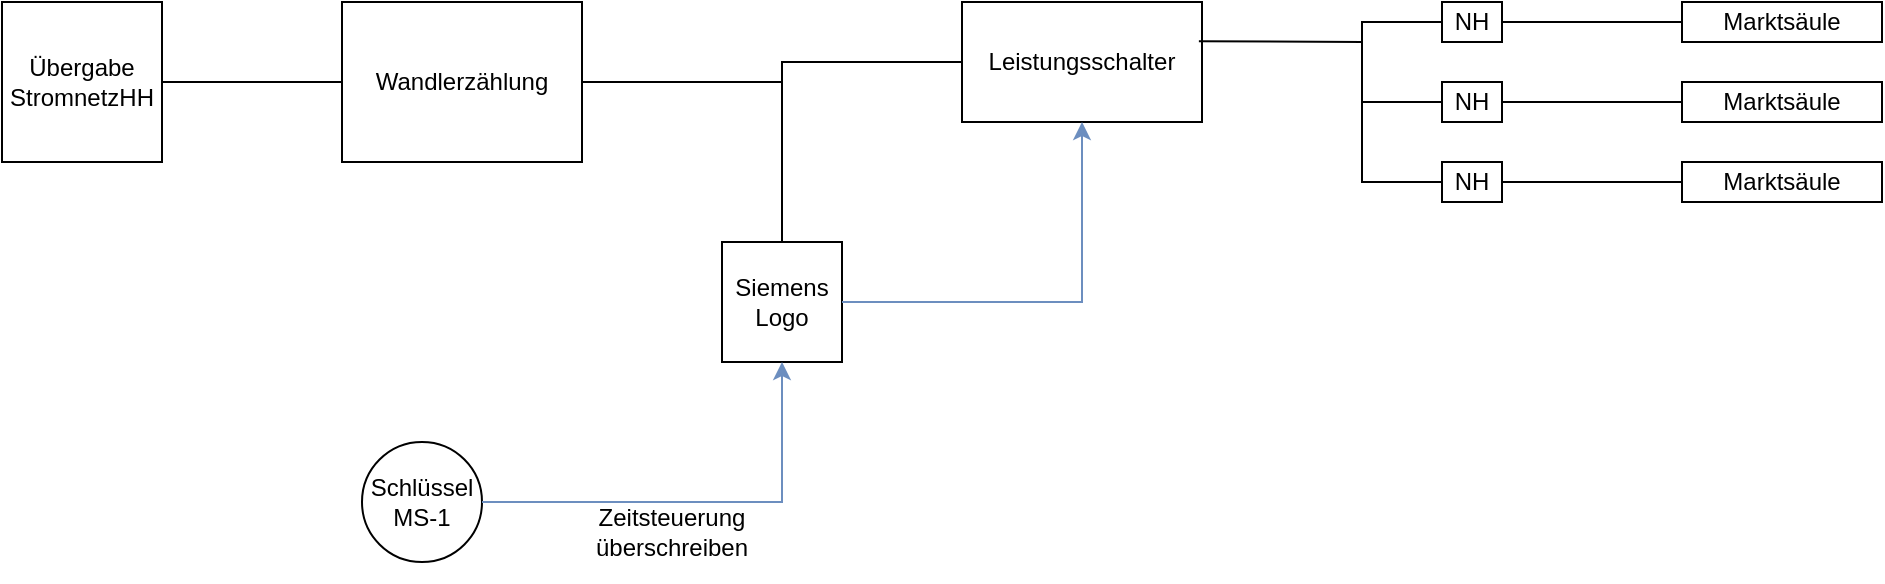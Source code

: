 <mxfile version="21.6.5" type="github">
  <diagram name="Page-1" id="7e0a89b8-554c-2b80-1dc8-d5c74ca68de4">
    <mxGraphModel dx="1012" dy="561" grid="1" gridSize="10" guides="1" tooltips="1" connect="1" arrows="1" fold="1" page="1" pageScale="1" pageWidth="1100" pageHeight="850" background="none" math="0" shadow="0">
      <root>
        <mxCell id="0" />
        <mxCell id="1" parent="0" />
        <mxCell id="H4aXOUXndxHRp2GkOmo0-1" value="Übergabe StromnetzHH" style="whiteSpace=wrap;html=1;aspect=fixed;" vertex="1" parent="1">
          <mxGeometry x="40" y="80" width="80" height="80" as="geometry" />
        </mxCell>
        <mxCell id="H4aXOUXndxHRp2GkOmo0-2" value="Wandlerzählung" style="rounded=0;whiteSpace=wrap;html=1;" vertex="1" parent="1">
          <mxGeometry x="210" y="80" width="120" height="80" as="geometry" />
        </mxCell>
        <mxCell id="H4aXOUXndxHRp2GkOmo0-3" value="" style="endArrow=none;html=1;rounded=0;exitX=1;exitY=0.5;exitDx=0;exitDy=0;entryX=0;entryY=0.5;entryDx=0;entryDy=0;" edge="1" parent="1" source="H4aXOUXndxHRp2GkOmo0-1" target="H4aXOUXndxHRp2GkOmo0-2">
          <mxGeometry width="50" height="50" relative="1" as="geometry">
            <mxPoint x="350" y="240" as="sourcePoint" />
            <mxPoint x="400" y="190" as="targetPoint" />
          </mxGeometry>
        </mxCell>
        <mxCell id="H4aXOUXndxHRp2GkOmo0-4" value="Leistungsschalter" style="rounded=0;whiteSpace=wrap;html=1;" vertex="1" parent="1">
          <mxGeometry x="520" y="80" width="120" height="60" as="geometry" />
        </mxCell>
        <mxCell id="H4aXOUXndxHRp2GkOmo0-5" value="NH" style="rounded=0;whiteSpace=wrap;html=1;" vertex="1" parent="1">
          <mxGeometry x="760" y="80" width="30" height="20" as="geometry" />
        </mxCell>
        <mxCell id="H4aXOUXndxHRp2GkOmo0-9" value="Marktsäule" style="rounded=0;whiteSpace=wrap;html=1;" vertex="1" parent="1">
          <mxGeometry x="880" y="80" width="100" height="20" as="geometry" />
        </mxCell>
        <mxCell id="H4aXOUXndxHRp2GkOmo0-10" value="" style="endArrow=none;html=1;rounded=0;exitX=0.987;exitY=0.327;exitDx=0;exitDy=0;exitPerimeter=0;entryX=0;entryY=0.5;entryDx=0;entryDy=0;" edge="1" parent="1" source="H4aXOUXndxHRp2GkOmo0-4" target="H4aXOUXndxHRp2GkOmo0-5">
          <mxGeometry width="50" height="50" relative="1" as="geometry">
            <mxPoint x="740" y="190" as="sourcePoint" />
            <mxPoint x="790" y="140" as="targetPoint" />
            <Array as="points">
              <mxPoint x="720" y="100" />
              <mxPoint x="720" y="90" />
            </Array>
          </mxGeometry>
        </mxCell>
        <mxCell id="H4aXOUXndxHRp2GkOmo0-11" value="" style="endArrow=none;html=1;rounded=0;entryX=0;entryY=0.5;entryDx=0;entryDy=0;exitX=1;exitY=0.5;exitDx=0;exitDy=0;" edge="1" parent="1" source="H4aXOUXndxHRp2GkOmo0-5" target="H4aXOUXndxHRp2GkOmo0-9">
          <mxGeometry width="50" height="50" relative="1" as="geometry">
            <mxPoint x="740" y="190" as="sourcePoint" />
            <mxPoint x="790" y="140" as="targetPoint" />
          </mxGeometry>
        </mxCell>
        <mxCell id="H4aXOUXndxHRp2GkOmo0-14" value="Siemens Logo" style="rounded=0;whiteSpace=wrap;html=1;" vertex="1" parent="1">
          <mxGeometry x="400" y="200" width="60" height="60" as="geometry" />
        </mxCell>
        <mxCell id="H4aXOUXndxHRp2GkOmo0-15" value="" style="endArrow=none;html=1;rounded=0;exitX=1;exitY=0.5;exitDx=0;exitDy=0;entryX=0;entryY=0.5;entryDx=0;entryDy=0;" edge="1" parent="1" source="H4aXOUXndxHRp2GkOmo0-2" target="H4aXOUXndxHRp2GkOmo0-4">
          <mxGeometry width="50" height="50" relative="1" as="geometry">
            <mxPoint x="350" y="140" as="sourcePoint" />
            <mxPoint x="400" y="90" as="targetPoint" />
            <Array as="points">
              <mxPoint x="430" y="120" />
              <mxPoint x="430" y="110" />
            </Array>
          </mxGeometry>
        </mxCell>
        <mxCell id="H4aXOUXndxHRp2GkOmo0-16" value="" style="endArrow=none;html=1;rounded=0;exitX=0.5;exitY=0;exitDx=0;exitDy=0;" edge="1" parent="1" source="H4aXOUXndxHRp2GkOmo0-14">
          <mxGeometry width="50" height="50" relative="1" as="geometry">
            <mxPoint x="390" y="200" as="sourcePoint" />
            <mxPoint x="430" y="120" as="targetPoint" />
          </mxGeometry>
        </mxCell>
        <mxCell id="H4aXOUXndxHRp2GkOmo0-17" value="" style="endArrow=classic;html=1;rounded=0;entryX=0.5;entryY=1;entryDx=0;entryDy=0;exitX=1;exitY=0.5;exitDx=0;exitDy=0;targetPerimeterSpacing=8;fillColor=#dae8fc;strokeColor=#6c8ebf;startArrow=none;startFill=0;endFill=1;" edge="1" parent="1" source="H4aXOUXndxHRp2GkOmo0-14" target="H4aXOUXndxHRp2GkOmo0-4">
          <mxGeometry width="50" height="50" relative="1" as="geometry">
            <mxPoint x="390" y="240" as="sourcePoint" />
            <mxPoint x="440" y="190" as="targetPoint" />
            <Array as="points">
              <mxPoint x="580" y="230" />
            </Array>
          </mxGeometry>
        </mxCell>
        <mxCell id="H4aXOUXndxHRp2GkOmo0-18" value="Schlüssel&lt;br&gt;MS-1" style="ellipse;whiteSpace=wrap;html=1;aspect=fixed;" vertex="1" parent="1">
          <mxGeometry x="220" y="300" width="60" height="60" as="geometry" />
        </mxCell>
        <mxCell id="H4aXOUXndxHRp2GkOmo0-19" value="" style="endArrow=classic;html=1;rounded=0;entryX=0.5;entryY=1;entryDx=0;entryDy=0;exitX=1;exitY=0.5;exitDx=0;exitDy=0;targetPerimeterSpacing=8;fillColor=#dae8fc;strokeColor=#6c8ebf;startArrow=none;startFill=0;endFill=1;" edge="1" parent="1" source="H4aXOUXndxHRp2GkOmo0-18" target="H4aXOUXndxHRp2GkOmo0-14">
          <mxGeometry width="50" height="50" relative="1" as="geometry">
            <mxPoint x="310" y="370" as="sourcePoint" />
            <mxPoint x="430" y="280" as="targetPoint" />
            <Array as="points">
              <mxPoint x="430" y="330" />
            </Array>
          </mxGeometry>
        </mxCell>
        <mxCell id="H4aXOUXndxHRp2GkOmo0-21" value="Zeitsteuerung überschreiben" style="text;html=1;strokeColor=none;fillColor=none;align=center;verticalAlign=middle;whiteSpace=wrap;rounded=0;" vertex="1" parent="1">
          <mxGeometry x="320" y="320" width="110" height="50" as="geometry" />
        </mxCell>
        <mxCell id="H4aXOUXndxHRp2GkOmo0-22" value="NH" style="rounded=0;whiteSpace=wrap;html=1;" vertex="1" parent="1">
          <mxGeometry x="760" y="120" width="30" height="20" as="geometry" />
        </mxCell>
        <mxCell id="H4aXOUXndxHRp2GkOmo0-23" value="Marktsäule" style="rounded=0;whiteSpace=wrap;html=1;" vertex="1" parent="1">
          <mxGeometry x="880" y="120" width="100" height="20" as="geometry" />
        </mxCell>
        <mxCell id="H4aXOUXndxHRp2GkOmo0-24" value="" style="endArrow=none;html=1;rounded=0;entryX=0;entryY=0.5;entryDx=0;entryDy=0;exitX=1;exitY=0.5;exitDx=0;exitDy=0;" edge="1" parent="1" source="H4aXOUXndxHRp2GkOmo0-22" target="H4aXOUXndxHRp2GkOmo0-23">
          <mxGeometry width="50" height="50" relative="1" as="geometry">
            <mxPoint x="740" y="230" as="sourcePoint" />
            <mxPoint x="790" y="180" as="targetPoint" />
          </mxGeometry>
        </mxCell>
        <mxCell id="H4aXOUXndxHRp2GkOmo0-25" value="NH" style="rounded=0;whiteSpace=wrap;html=1;" vertex="1" parent="1">
          <mxGeometry x="760" y="160" width="30" height="20" as="geometry" />
        </mxCell>
        <mxCell id="H4aXOUXndxHRp2GkOmo0-26" value="Marktsäule" style="rounded=0;whiteSpace=wrap;html=1;" vertex="1" parent="1">
          <mxGeometry x="880" y="160" width="100" height="20" as="geometry" />
        </mxCell>
        <mxCell id="H4aXOUXndxHRp2GkOmo0-27" value="" style="endArrow=none;html=1;rounded=0;entryX=0;entryY=0.5;entryDx=0;entryDy=0;exitX=1;exitY=0.5;exitDx=0;exitDy=0;" edge="1" parent="1" source="H4aXOUXndxHRp2GkOmo0-25" target="H4aXOUXndxHRp2GkOmo0-26">
          <mxGeometry width="50" height="50" relative="1" as="geometry">
            <mxPoint x="740" y="270" as="sourcePoint" />
            <mxPoint x="790" y="220" as="targetPoint" />
          </mxGeometry>
        </mxCell>
        <mxCell id="H4aXOUXndxHRp2GkOmo0-28" value="" style="endArrow=none;html=1;rounded=0;exitX=0;exitY=0.5;exitDx=0;exitDy=0;" edge="1" parent="1" source="H4aXOUXndxHRp2GkOmo0-25">
          <mxGeometry width="50" height="50" relative="1" as="geometry">
            <mxPoint x="720" y="170" as="sourcePoint" />
            <mxPoint x="720" y="100" as="targetPoint" />
            <Array as="points">
              <mxPoint x="720" y="170" />
            </Array>
          </mxGeometry>
        </mxCell>
        <mxCell id="H4aXOUXndxHRp2GkOmo0-29" value="" style="endArrow=none;html=1;rounded=0;entryX=0;entryY=0.5;entryDx=0;entryDy=0;" edge="1" parent="1" target="H4aXOUXndxHRp2GkOmo0-22">
          <mxGeometry width="50" height="50" relative="1" as="geometry">
            <mxPoint x="720" y="130" as="sourcePoint" />
            <mxPoint x="730" y="170" as="targetPoint" />
          </mxGeometry>
        </mxCell>
      </root>
    </mxGraphModel>
  </diagram>
</mxfile>
